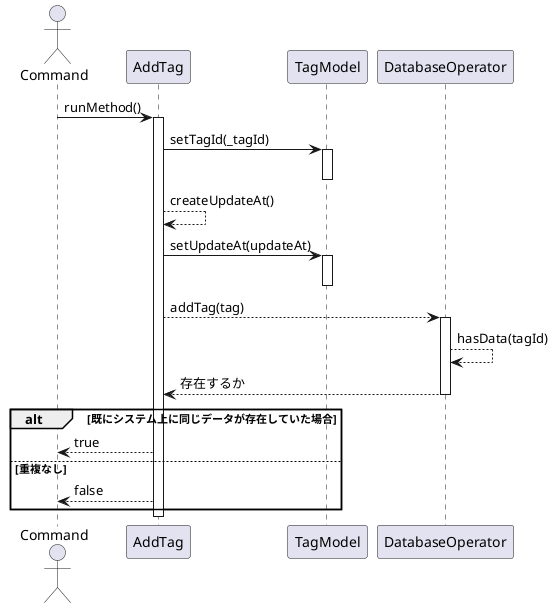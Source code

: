 @startuml タグ追加
    actor Command
    
    Command -> AddTag : runMethod()
    
    activate AddTag

    AddTag -> TagModel : setTagId(_tagId)
    activate TagModel
    deactivate TagModel

    AddTag --> AddTag : createUpdateAt()

    AddTag -> TagModel : setUpdateAt(updateAt)
    activate TagModel
    deactivate TagModel
    
    '重複するデータが存在するかチェック
    AddTag --> DatabaseOperator : addTag(tag)
    activate DatabaseOperator
    DatabaseOperator --> DatabaseOperator : hasData(tagId)
    AddTag <-- DatabaseOperator : 存在するか
    deactivate DatabaseOperator

    alt 既にシステム上に同じデータが存在していた場合 
        Command <-- AddTag : true

    else 重複なし
       
        deactivate DatabaseOperator
        Command <-- AddTag : false
    end

    deactivate AddTag

@enduml